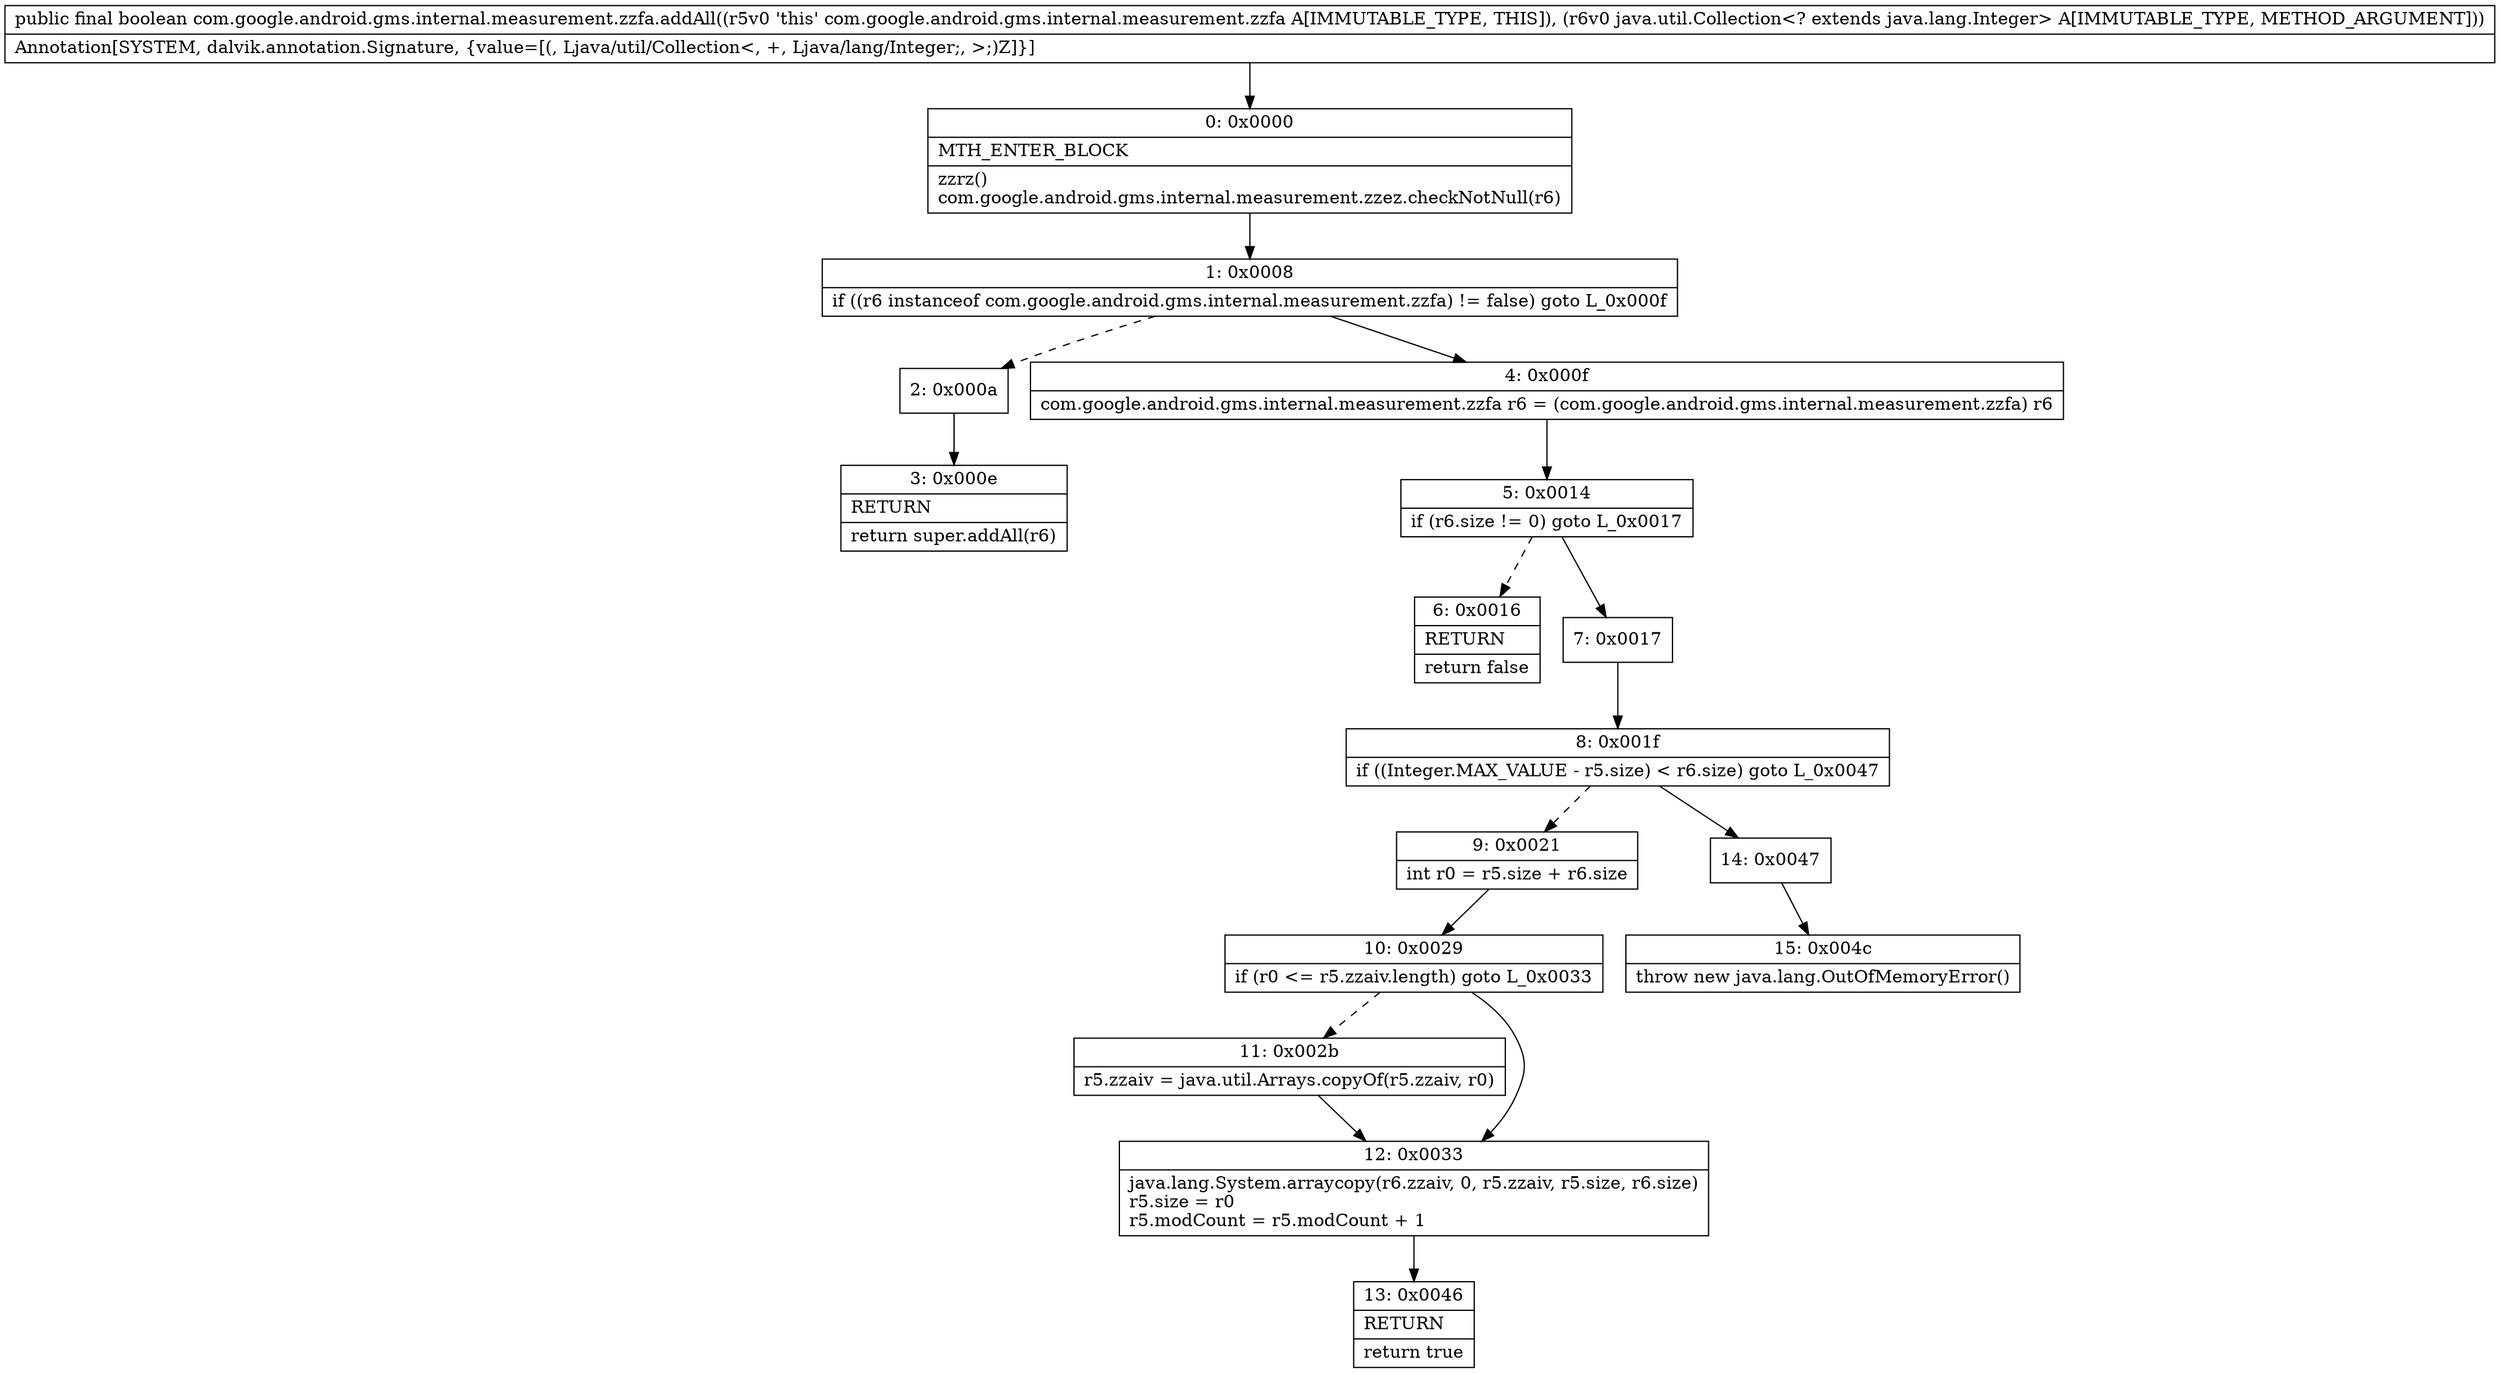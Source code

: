 digraph "CFG forcom.google.android.gms.internal.measurement.zzfa.addAll(Ljava\/util\/Collection;)Z" {
Node_0 [shape=record,label="{0\:\ 0x0000|MTH_ENTER_BLOCK\l|zzrz()\lcom.google.android.gms.internal.measurement.zzez.checkNotNull(r6)\l}"];
Node_1 [shape=record,label="{1\:\ 0x0008|if ((r6 instanceof com.google.android.gms.internal.measurement.zzfa) != false) goto L_0x000f\l}"];
Node_2 [shape=record,label="{2\:\ 0x000a}"];
Node_3 [shape=record,label="{3\:\ 0x000e|RETURN\l|return super.addAll(r6)\l}"];
Node_4 [shape=record,label="{4\:\ 0x000f|com.google.android.gms.internal.measurement.zzfa r6 = (com.google.android.gms.internal.measurement.zzfa) r6\l}"];
Node_5 [shape=record,label="{5\:\ 0x0014|if (r6.size != 0) goto L_0x0017\l}"];
Node_6 [shape=record,label="{6\:\ 0x0016|RETURN\l|return false\l}"];
Node_7 [shape=record,label="{7\:\ 0x0017}"];
Node_8 [shape=record,label="{8\:\ 0x001f|if ((Integer.MAX_VALUE \- r5.size) \< r6.size) goto L_0x0047\l}"];
Node_9 [shape=record,label="{9\:\ 0x0021|int r0 = r5.size + r6.size\l}"];
Node_10 [shape=record,label="{10\:\ 0x0029|if (r0 \<= r5.zzaiv.length) goto L_0x0033\l}"];
Node_11 [shape=record,label="{11\:\ 0x002b|r5.zzaiv = java.util.Arrays.copyOf(r5.zzaiv, r0)\l}"];
Node_12 [shape=record,label="{12\:\ 0x0033|java.lang.System.arraycopy(r6.zzaiv, 0, r5.zzaiv, r5.size, r6.size)\lr5.size = r0\lr5.modCount = r5.modCount + 1\l}"];
Node_13 [shape=record,label="{13\:\ 0x0046|RETURN\l|return true\l}"];
Node_14 [shape=record,label="{14\:\ 0x0047}"];
Node_15 [shape=record,label="{15\:\ 0x004c|throw new java.lang.OutOfMemoryError()\l}"];
MethodNode[shape=record,label="{public final boolean com.google.android.gms.internal.measurement.zzfa.addAll((r5v0 'this' com.google.android.gms.internal.measurement.zzfa A[IMMUTABLE_TYPE, THIS]), (r6v0 java.util.Collection\<? extends java.lang.Integer\> A[IMMUTABLE_TYPE, METHOD_ARGUMENT]))  | Annotation[SYSTEM, dalvik.annotation.Signature, \{value=[(, Ljava\/util\/Collection\<, +, Ljava\/lang\/Integer;, \>;)Z]\}]\l}"];
MethodNode -> Node_0;
Node_0 -> Node_1;
Node_1 -> Node_2[style=dashed];
Node_1 -> Node_4;
Node_2 -> Node_3;
Node_4 -> Node_5;
Node_5 -> Node_6[style=dashed];
Node_5 -> Node_7;
Node_7 -> Node_8;
Node_8 -> Node_9[style=dashed];
Node_8 -> Node_14;
Node_9 -> Node_10;
Node_10 -> Node_11[style=dashed];
Node_10 -> Node_12;
Node_11 -> Node_12;
Node_12 -> Node_13;
Node_14 -> Node_15;
}

